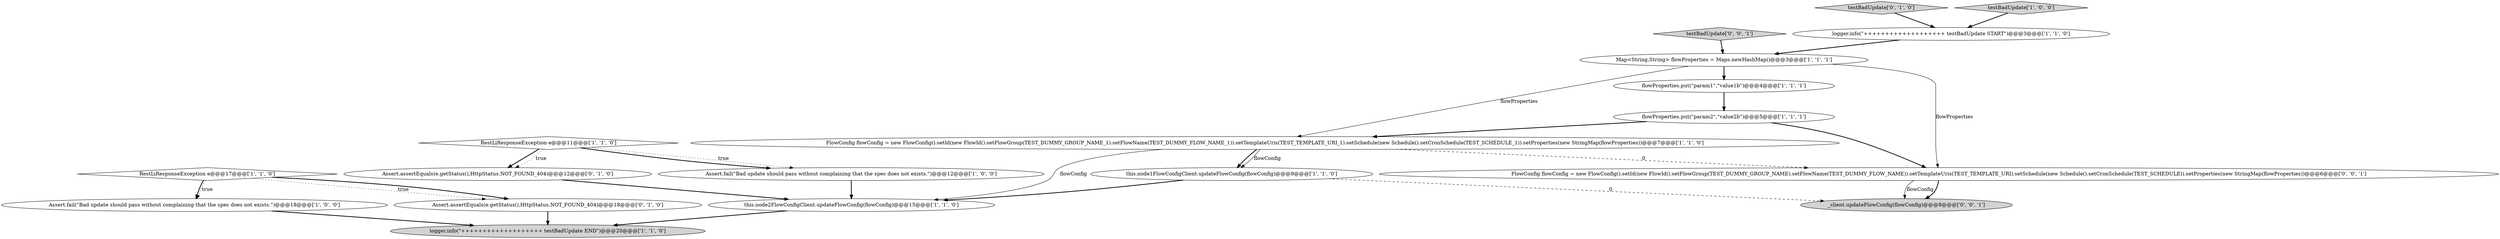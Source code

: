 digraph {
10 [style = filled, label = "flowProperties.put(\"param2\",\"value2b\")@@@5@@@['1', '1', '1']", fillcolor = white, shape = ellipse image = "AAA0AAABBB1BBB"];
8 [style = filled, label = "flowProperties.put(\"param1\",\"value1b\")@@@4@@@['1', '1', '1']", fillcolor = white, shape = ellipse image = "AAA0AAABBB1BBB"];
1 [style = filled, label = "RestLiResponseException e@@@17@@@['1', '1', '0']", fillcolor = white, shape = diamond image = "AAA0AAABBB1BBB"];
16 [style = filled, label = "_client.updateFlowConfig(flowConfig)@@@8@@@['0', '0', '1']", fillcolor = lightgray, shape = ellipse image = "AAA0AAABBB3BBB"];
6 [style = filled, label = "this.node2FlowConfigClient.updateFlowConfig(flowConfig)@@@15@@@['1', '1', '0']", fillcolor = white, shape = ellipse image = "AAA0AAABBB1BBB"];
9 [style = filled, label = "Assert.fail(\"Bad update should pass without complaining that the spec does not exists.\")@@@12@@@['1', '0', '0']", fillcolor = white, shape = ellipse image = "AAA0AAABBB1BBB"];
0 [style = filled, label = "this.node1FlowConfigClient.updateFlowConfig(flowConfig)@@@9@@@['1', '1', '0']", fillcolor = white, shape = ellipse image = "AAA0AAABBB1BBB"];
14 [style = filled, label = "testBadUpdate['0', '1', '0']", fillcolor = lightgray, shape = diamond image = "AAA0AAABBB2BBB"];
11 [style = filled, label = "Assert.fail(\"Bad update should pass without complaining that the spec does not exists.\")@@@18@@@['1', '0', '0']", fillcolor = white, shape = ellipse image = "AAA0AAABBB1BBB"];
2 [style = filled, label = "logger.info(\"+++++++++++++++++++ testBadUpdate END\")@@@20@@@['1', '1', '0']", fillcolor = lightgray, shape = ellipse image = "AAA0AAABBB1BBB"];
5 [style = filled, label = "FlowConfig flowConfig = new FlowConfig().setId(new FlowId().setFlowGroup(TEST_DUMMY_GROUP_NAME_1).setFlowName(TEST_DUMMY_FLOW_NAME_1)).setTemplateUris(TEST_TEMPLATE_URI_1).setSchedule(new Schedule().setCronSchedule(TEST_SCHEDULE_1)).setProperties(new StringMap(flowProperties))@@@7@@@['1', '1', '0']", fillcolor = white, shape = ellipse image = "AAA0AAABBB1BBB"];
13 [style = filled, label = "Assert.assertEquals(e.getStatus(),HttpStatus.NOT_FOUND_404)@@@18@@@['0', '1', '0']", fillcolor = white, shape = ellipse image = "AAA0AAABBB2BBB"];
17 [style = filled, label = "testBadUpdate['0', '0', '1']", fillcolor = lightgray, shape = diamond image = "AAA0AAABBB3BBB"];
4 [style = filled, label = "logger.info(\"+++++++++++++++++++ testBadUpdate START\")@@@3@@@['1', '1', '0']", fillcolor = white, shape = ellipse image = "AAA0AAABBB1BBB"];
15 [style = filled, label = "Assert.assertEquals(e.getStatus(),HttpStatus.NOT_FOUND_404)@@@12@@@['0', '1', '0']", fillcolor = white, shape = ellipse image = "AAA0AAABBB2BBB"];
12 [style = filled, label = "RestLiResponseException e@@@11@@@['1', '1', '0']", fillcolor = white, shape = diamond image = "AAA0AAABBB1BBB"];
7 [style = filled, label = "Map<String,String> flowProperties = Maps.newHashMap()@@@3@@@['1', '1', '1']", fillcolor = white, shape = ellipse image = "AAA0AAABBB1BBB"];
18 [style = filled, label = "FlowConfig flowConfig = new FlowConfig().setId(new FlowId().setFlowGroup(TEST_DUMMY_GROUP_NAME).setFlowName(TEST_DUMMY_FLOW_NAME)).setTemplateUris(TEST_TEMPLATE_URI).setSchedule(new Schedule().setCronSchedule(TEST_SCHEDULE)).setProperties(new StringMap(flowProperties))@@@6@@@['0', '0', '1']", fillcolor = white, shape = ellipse image = "AAA0AAABBB3BBB"];
3 [style = filled, label = "testBadUpdate['1', '0', '0']", fillcolor = lightgray, shape = diamond image = "AAA0AAABBB1BBB"];
0->6 [style = bold, label=""];
7->18 [style = solid, label="flowProperties"];
7->8 [style = bold, label=""];
4->7 [style = bold, label=""];
1->11 [style = dotted, label="true"];
12->15 [style = bold, label=""];
5->6 [style = solid, label="flowConfig"];
12->15 [style = dotted, label="true"];
5->0 [style = solid, label="flowConfig"];
5->18 [style = dashed, label="0"];
15->6 [style = bold, label=""];
11->2 [style = bold, label=""];
6->2 [style = bold, label=""];
10->18 [style = bold, label=""];
1->11 [style = bold, label=""];
9->6 [style = bold, label=""];
12->9 [style = bold, label=""];
0->16 [style = dashed, label="0"];
5->0 [style = bold, label=""];
12->9 [style = dotted, label="true"];
1->13 [style = dotted, label="true"];
18->16 [style = solid, label="flowConfig"];
7->5 [style = solid, label="flowProperties"];
18->16 [style = bold, label=""];
14->4 [style = bold, label=""];
17->7 [style = bold, label=""];
13->2 [style = bold, label=""];
10->5 [style = bold, label=""];
8->10 [style = bold, label=""];
3->4 [style = bold, label=""];
1->13 [style = bold, label=""];
}
